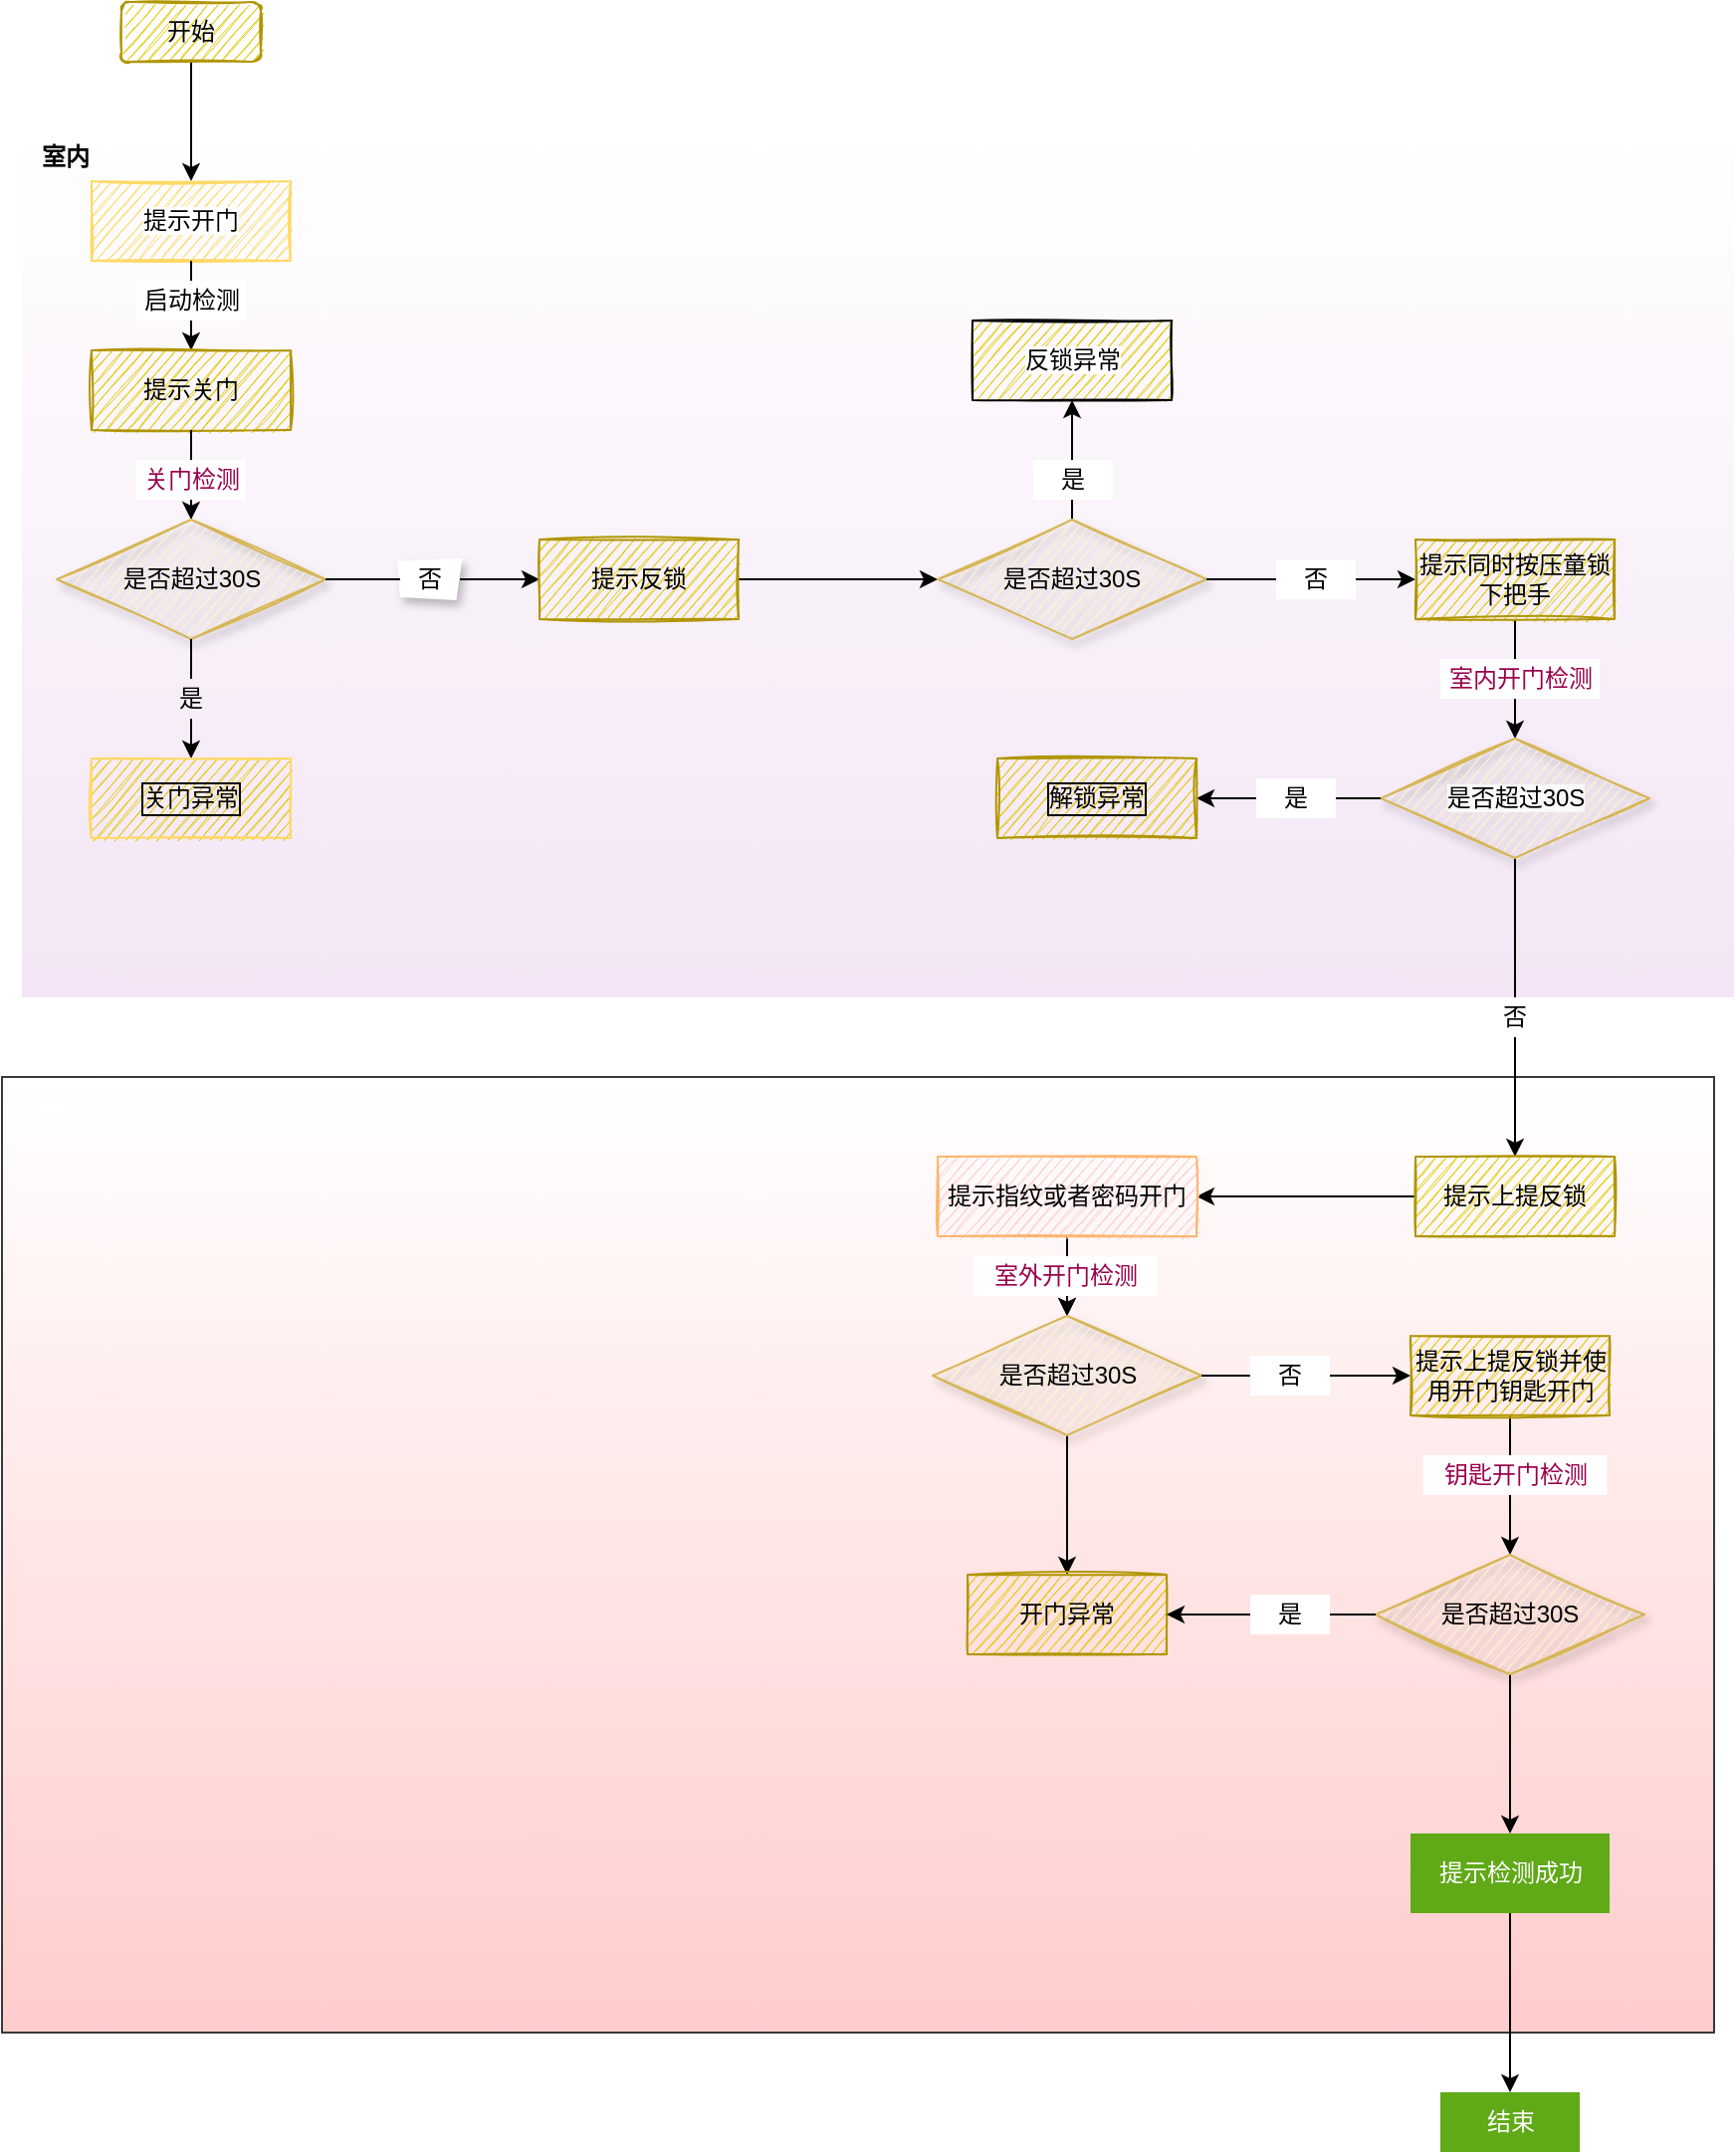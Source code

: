 <mxfile version="15.2.7" type="device"><diagram id="SzA7kzCCKj3oZ60wM0K7" name="第 1 页"><mxGraphModel dx="1422" dy="822" grid="1" gridSize="10" guides="1" tooltips="1" connect="1" arrows="1" fold="1" page="1" pageScale="1" pageWidth="827" pageHeight="1169" math="0" shadow="0"><root><mxCell id="0"/><mxCell id="1" parent="0"/><mxCell id="34aL7YZTiuChJ2Thei_y-2" value="&lt;b&gt;&lt;font color=&quot;#000000&quot;&gt;室内&lt;/font&gt;&lt;/b&gt;" style="sketch=0;points=[[0,0,0],[0.25,0,0],[0.5,0,0],[0.75,0,0],[1,0,0],[1,0.25,0],[1,0.5,0],[1,0.75,0],[1,1,0],[0.75,1,0],[0.5,1,0],[0.25,1,0],[0,1,0],[0,0.75,0],[0,0.5,0],[0,0.25,0]];absoluteArcSize=1;arcSize=2;html=1;strokeColor=none;shadow=0;dashed=0;fontSize=12;align=left;verticalAlign=top;spacing=10;spacingTop=-4;fillColor=#F3E5F5;fontColor=#9E9E9E;gradientDirection=north;gradientColor=#ffffff;" vertex="1" parent="1"><mxGeometry x="170" y="70" width="860" height="440" as="geometry"/></mxCell><mxCell id="34aL7YZTiuChJ2Thei_y-4" value="&lt;b&gt;&lt;font&gt;室外&lt;/font&gt;&lt;/b&gt;" style="sketch=0;points=[[0,0,0],[0.25,0,0],[0.5,0,0],[0.75,0,0],[1,0,0],[1,0.25,0],[1,0.5,0],[1,0.75,0],[1,1,0],[0.75,1,0],[0.5,1,0],[0.25,1,0],[0,1,0],[0,0.75,0],[0,0.5,0],[0,0.25,0]];absoluteArcSize=1;arcSize=2;html=1;strokeColor=#36393d;shadow=0;dashed=0;fontSize=12;align=left;verticalAlign=top;spacing=10;spacingTop=-4;fillColor=#ffcccc;gradientDirection=north;gradientColor=#ffffff;fontColor=#FFFFFF;" vertex="1" parent="1"><mxGeometry x="160" y="550" width="860" height="480" as="geometry"/></mxCell><mxCell id="34aL7YZTiuChJ2Thei_y-7" style="edgeStyle=orthogonalEdgeStyle;orthogonalLoop=1;jettySize=auto;html=1;exitX=0.5;exitY=1;exitDx=0;exitDy=0;" edge="1" parent="1" source="34aL7YZTiuChJ2Thei_y-5"><mxGeometry relative="1" as="geometry"><mxPoint x="255" y="100" as="targetPoint"/></mxGeometry></mxCell><mxCell id="34aL7YZTiuChJ2Thei_y-5" value="开始" style="whiteSpace=wrap;html=1;fillColor=#e3c800;strokeColor=#B09500;fontColor=#000000;sketch=1;rounded=1;" vertex="1" parent="1"><mxGeometry x="220" y="10" width="70" height="30" as="geometry"/></mxCell><mxCell id="34aL7YZTiuChJ2Thei_y-26" style="edgeStyle=orthogonalEdgeStyle;orthogonalLoop=1;jettySize=auto;html=1;exitX=0.5;exitY=1;exitDx=0;exitDy=0;entryX=0.5;entryY=0;entryDx=0;entryDy=0;startArrow=none;" edge="1" parent="1" source="34aL7YZTiuChJ2Thei_y-27" target="34aL7YZTiuChJ2Thei_y-9"><mxGeometry relative="1" as="geometry"/></mxCell><mxCell id="34aL7YZTiuChJ2Thei_y-6" value="&lt;font style=&quot;background-color: rgb(255 , 255 , 255)&quot;&gt;提示开门&lt;/font&gt;" style="whiteSpace=wrap;html=1;fillColor=#FFD966;strokeColor=#FFD966;sketch=1;shadow=0;glass=0;labelBackgroundColor=none;labelBorderColor=none;fontColor=#000000;fillStyle=auto;connectable=1;allowArrows=1;align=center;imageAspect=1;absoluteArcSize=0;portConstraintRotation=0;snapToPoint=0;fixDash=0;autosize=0;container=0;dropTarget=0;recursiveResize=1;expand=1;metaEdit=0;backgroundOutline=0;movableLabel=0;movable=1;resizable=1;resizeWidth=0;resizeHeight=0;rotatable=0;cloneable=1;deletable=1;treeFolding=0;treeMoving=0;disableMultiStroke=0;disableMultiStrokeFill=0;" vertex="1" parent="1"><mxGeometry x="205" y="100" width="100" height="40" as="geometry"><mxRectangle x="205" y="100" width="80" height="20" as="alternateBounds"/></mxGeometry></mxCell><mxCell id="34aL7YZTiuChJ2Thei_y-29" style="edgeStyle=orthogonalEdgeStyle;orthogonalLoop=1;jettySize=auto;html=1;exitX=0.5;exitY=1;exitDx=0;exitDy=0;entryX=0.5;entryY=0;entryDx=0;entryDy=0;startArrow=none;" edge="1" parent="1" source="34aL7YZTiuChJ2Thei_y-30" target="34aL7YZTiuChJ2Thei_y-10"><mxGeometry relative="1" as="geometry"/></mxCell><mxCell id="34aL7YZTiuChJ2Thei_y-9" value="提示关门" style="whiteSpace=wrap;html=1;fillColor=#e3c800;strokeColor=#B09500;sketch=1;shadow=0;glass=0;labelBackgroundColor=none;labelBorderColor=none;fontColor=#000000;" vertex="1" parent="1"><mxGeometry x="205" y="185" width="100" height="40" as="geometry"/></mxCell><mxCell id="34aL7YZTiuChJ2Thei_y-32" style="edgeStyle=orthogonalEdgeStyle;orthogonalLoop=1;jettySize=auto;html=1;exitX=0.5;exitY=1;exitDx=0;exitDy=0;entryX=0.5;entryY=0;entryDx=0;entryDy=0;startArrow=none;" edge="1" parent="1" source="34aL7YZTiuChJ2Thei_y-36" target="34aL7YZTiuChJ2Thei_y-11"><mxGeometry relative="1" as="geometry"/></mxCell><mxCell id="34aL7YZTiuChJ2Thei_y-37" style="edgeStyle=orthogonalEdgeStyle;orthogonalLoop=1;jettySize=auto;html=1;exitX=1;exitY=0.5;exitDx=0;exitDy=0;entryX=0;entryY=0.5;entryDx=0;entryDy=0;startArrow=none;" edge="1" parent="1" source="34aL7YZTiuChJ2Thei_y-38" target="34aL7YZTiuChJ2Thei_y-12"><mxGeometry relative="1" as="geometry"/></mxCell><mxCell id="34aL7YZTiuChJ2Thei_y-10" value="是否超过30S" style="rhombus;whiteSpace=wrap;html=1;shadow=1;glass=0;labelBackgroundColor=none;sketch=1;gradientDirection=north;fillColor=#fff2cc;strokeColor=#d6b656;" vertex="1" parent="1"><mxGeometry x="187.5" y="270" width="135" height="60" as="geometry"/></mxCell><mxCell id="34aL7YZTiuChJ2Thei_y-11" value="关门异常" style="whiteSpace=wrap;html=1;fillColor=#e3c800;strokeColor=#FFD966;sketch=1;shadow=0;glass=0;labelBackgroundColor=none;labelBorderColor=#000000;fontColor=#000000;" vertex="1" parent="1"><mxGeometry x="205" y="390" width="100" height="40" as="geometry"/></mxCell><mxCell id="34aL7YZTiuChJ2Thei_y-41" style="edgeStyle=orthogonalEdgeStyle;orthogonalLoop=1;jettySize=auto;html=1;exitX=1;exitY=0.5;exitDx=0;exitDy=0;entryX=0;entryY=0.5;entryDx=0;entryDy=0;" edge="1" parent="1" source="34aL7YZTiuChJ2Thei_y-12" target="34aL7YZTiuChJ2Thei_y-13"><mxGeometry relative="1" as="geometry"/></mxCell><mxCell id="34aL7YZTiuChJ2Thei_y-12" value="提示反锁" style="whiteSpace=wrap;html=1;fillColor=#e3c800;strokeColor=#B09500;sketch=1;shadow=0;glass=0;labelBackgroundColor=none;labelBorderColor=none;fontColor=#000000;" vertex="1" parent="1"><mxGeometry x="430" y="280" width="100" height="40" as="geometry"/></mxCell><mxCell id="34aL7YZTiuChJ2Thei_y-42" style="edgeStyle=orthogonalEdgeStyle;orthogonalLoop=1;jettySize=auto;html=1;exitX=0.5;exitY=0;exitDx=0;exitDy=0;entryX=0.5;entryY=1;entryDx=0;entryDy=0;" edge="1" parent="1" source="34aL7YZTiuChJ2Thei_y-13" target="34aL7YZTiuChJ2Thei_y-15"><mxGeometry relative="1" as="geometry"/></mxCell><mxCell id="34aL7YZTiuChJ2Thei_y-45" style="edgeStyle=orthogonalEdgeStyle;orthogonalLoop=1;jettySize=auto;html=1;exitX=1;exitY=0.5;exitDx=0;exitDy=0;entryX=0;entryY=0.5;entryDx=0;entryDy=0;startArrow=none;" edge="1" parent="1" source="34aL7YZTiuChJ2Thei_y-46" target="34aL7YZTiuChJ2Thei_y-14"><mxGeometry relative="1" as="geometry"/></mxCell><mxCell id="34aL7YZTiuChJ2Thei_y-13" value="&lt;span&gt;是否超过30S&lt;/span&gt;" style="rhombus;whiteSpace=wrap;html=1;shadow=1;glass=0;labelBackgroundColor=none;sketch=1;gradientDirection=north;fillColor=#fff2cc;strokeColor=#d6b656;" vertex="1" parent="1"><mxGeometry x="630" y="270" width="135" height="60" as="geometry"/></mxCell><mxCell id="34aL7YZTiuChJ2Thei_y-48" style="edgeStyle=orthogonalEdgeStyle;orthogonalLoop=1;jettySize=auto;html=1;exitX=0.5;exitY=1;exitDx=0;exitDy=0;entryX=0.5;entryY=0;entryDx=0;entryDy=0;" edge="1" parent="1" source="34aL7YZTiuChJ2Thei_y-14" target="34aL7YZTiuChJ2Thei_y-16"><mxGeometry relative="1" as="geometry"/></mxCell><mxCell id="34aL7YZTiuChJ2Thei_y-14" value="提示同时按压童锁下把手" style="whiteSpace=wrap;html=1;fillColor=#e3c800;strokeColor=#B09500;sketch=1;shadow=0;glass=0;labelBackgroundColor=none;labelBorderColor=none;fontColor=#000000;" vertex="1" parent="1"><mxGeometry x="870" y="280" width="100" height="40" as="geometry"/></mxCell><mxCell id="34aL7YZTiuChJ2Thei_y-15" value="&lt;span style=&quot;background-color: rgb(255 , 255 , 255)&quot;&gt;反锁异常&lt;/span&gt;" style="whiteSpace=wrap;html=1;fillColor=#e3c800;strokeColor=default;sketch=1;shadow=0;glass=0;labelBackgroundColor=none;labelBorderColor=none;fontColor=#000000;" vertex="1" parent="1"><mxGeometry x="647.5" y="170" width="100" height="40" as="geometry"/></mxCell><mxCell id="34aL7YZTiuChJ2Thei_y-49" style="edgeStyle=orthogonalEdgeStyle;orthogonalLoop=1;jettySize=auto;html=1;exitX=0;exitY=0.5;exitDx=0;exitDy=0;entryX=1;entryY=0.5;entryDx=0;entryDy=0;startArrow=none;" edge="1" parent="1" source="34aL7YZTiuChJ2Thei_y-50" target="34aL7YZTiuChJ2Thei_y-17"><mxGeometry relative="1" as="geometry"/></mxCell><mxCell id="34aL7YZTiuChJ2Thei_y-52" style="edgeStyle=orthogonalEdgeStyle;orthogonalLoop=1;jettySize=auto;html=1;exitX=0.5;exitY=1;exitDx=0;exitDy=0;" edge="1" parent="1" source="34aL7YZTiuChJ2Thei_y-16" target="34aL7YZTiuChJ2Thei_y-18"><mxGeometry relative="1" as="geometry"/></mxCell><mxCell id="34aL7YZTiuChJ2Thei_y-16" value="&#10;&#10;&lt;span style=&quot;color: rgb(0, 0, 0); font-family: helvetica; font-size: 12px; font-style: normal; font-weight: 400; letter-spacing: normal; text-align: center; text-indent: 0px; text-transform: none; word-spacing: 0px; background-color: rgb(248, 249, 250); display: inline; float: none;&quot;&gt;是否超过30S&lt;/span&gt;&#10;&#10;" style="rhombus;whiteSpace=wrap;html=1;shadow=1;glass=0;labelBackgroundColor=none;sketch=1;gradientDirection=north;fillColor=#fff2cc;strokeColor=#d6b656;" vertex="1" parent="1"><mxGeometry x="852.5" y="380" width="135" height="60" as="geometry"/></mxCell><mxCell id="34aL7YZTiuChJ2Thei_y-17" value="解锁异常" style="whiteSpace=wrap;html=1;fillColor=#e3c800;strokeColor=#B09500;sketch=1;shadow=0;glass=0;labelBackgroundColor=none;labelBorderColor=#000000;fontColor=#000000;" vertex="1" parent="1"><mxGeometry x="660" y="390" width="100" height="40" as="geometry"/></mxCell><mxCell id="34aL7YZTiuChJ2Thei_y-54" style="edgeStyle=orthogonalEdgeStyle;orthogonalLoop=1;jettySize=auto;html=1;exitX=0;exitY=0.5;exitDx=0;exitDy=0;entryX=1;entryY=0.5;entryDx=0;entryDy=0;" edge="1" parent="1" source="34aL7YZTiuChJ2Thei_y-18" target="34aL7YZTiuChJ2Thei_y-19"><mxGeometry relative="1" as="geometry"/></mxCell><mxCell id="34aL7YZTiuChJ2Thei_y-55" value="" style="edgeStyle=orthogonalEdgeStyle;orthogonalLoop=1;jettySize=auto;html=1;" edge="1" parent="1" source="34aL7YZTiuChJ2Thei_y-19" target="34aL7YZTiuChJ2Thei_y-21"><mxGeometry relative="1" as="geometry"/></mxCell><mxCell id="34aL7YZTiuChJ2Thei_y-56" style="edgeStyle=orthogonalEdgeStyle;orthogonalLoop=1;jettySize=auto;html=1;exitX=0.5;exitY=1;exitDx=0;exitDy=0;entryX=0.5;entryY=0;entryDx=0;entryDy=0;" edge="1" parent="1" source="34aL7YZTiuChJ2Thei_y-19" target="34aL7YZTiuChJ2Thei_y-21"><mxGeometry relative="1" as="geometry"/></mxCell><mxCell id="34aL7YZTiuChJ2Thei_y-19" value="提示指纹或者密码开门" style="whiteSpace=wrap;html=1;fillColor=#ffcccc;strokeColor=#FFB570;sketch=1;shadow=0;glass=0;labelBackgroundColor=none;labelBorderColor=none;" vertex="1" parent="1"><mxGeometry x="630" y="590" width="130" height="40" as="geometry"/></mxCell><mxCell id="34aL7YZTiuChJ2Thei_y-66" style="edgeStyle=orthogonalEdgeStyle;orthogonalLoop=1;jettySize=auto;html=1;exitX=0.5;exitY=1;exitDx=0;exitDy=0;entryX=0.5;entryY=0;entryDx=0;entryDy=0;" edge="1" parent="1" source="34aL7YZTiuChJ2Thei_y-20" target="34aL7YZTiuChJ2Thei_y-23"><mxGeometry relative="1" as="geometry"/></mxCell><mxCell id="34aL7YZTiuChJ2Thei_y-20" value="提示上提反锁并使用开门钥匙开门" style="whiteSpace=wrap;html=1;fillColor=#e3c800;strokeColor=#B09500;sketch=1;shadow=0;glass=0;labelBackgroundColor=none;labelBorderColor=none;fontColor=#000000;" vertex="1" parent="1"><mxGeometry x="867.5" y="680" width="100" height="40" as="geometry"/></mxCell><mxCell id="34aL7YZTiuChJ2Thei_y-62" style="edgeStyle=orthogonalEdgeStyle;orthogonalLoop=1;jettySize=auto;html=1;exitX=1;exitY=0.5;exitDx=0;exitDy=0;entryX=0;entryY=0.5;entryDx=0;entryDy=0;startArrow=none;" edge="1" parent="1" source="34aL7YZTiuChJ2Thei_y-63" target="34aL7YZTiuChJ2Thei_y-20"><mxGeometry relative="1" as="geometry"/></mxCell><mxCell id="34aL7YZTiuChJ2Thei_y-65" style="edgeStyle=orthogonalEdgeStyle;orthogonalLoop=1;jettySize=auto;html=1;exitX=0.5;exitY=1;exitDx=0;exitDy=0;entryX=0.5;entryY=0;entryDx=0;entryDy=0;" edge="1" parent="1" source="34aL7YZTiuChJ2Thei_y-21" target="34aL7YZTiuChJ2Thei_y-22"><mxGeometry relative="1" as="geometry"/></mxCell><mxCell id="34aL7YZTiuChJ2Thei_y-21" value="&lt;span&gt;是否超过30S&lt;/span&gt;" style="rhombus;whiteSpace=wrap;html=1;shadow=1;glass=0;labelBackgroundColor=none;sketch=1;gradientDirection=north;fillColor=#fff2cc;strokeColor=#d6b656;" vertex="1" parent="1"><mxGeometry x="627.5" y="670" width="135" height="60" as="geometry"/></mxCell><mxCell id="34aL7YZTiuChJ2Thei_y-22" value="&lt;p&gt;开门异常&lt;/p&gt;" style="whiteSpace=wrap;html=1;fillColor=#e3c800;strokeColor=#B09500;sketch=1;shadow=0;glass=0;labelBackgroundColor=none;labelBorderColor=none;fontColor=#000000;" vertex="1" parent="1"><mxGeometry x="645" y="800" width="100" height="40" as="geometry"/></mxCell><mxCell id="34aL7YZTiuChJ2Thei_y-67" style="edgeStyle=orthogonalEdgeStyle;orthogonalLoop=1;jettySize=auto;html=1;entryX=1;entryY=0.5;entryDx=0;entryDy=0;startArrow=none;" edge="1" parent="1" source="34aL7YZTiuChJ2Thei_y-68" target="34aL7YZTiuChJ2Thei_y-22"><mxGeometry relative="1" as="geometry"/></mxCell><mxCell id="34aL7YZTiuChJ2Thei_y-70" style="edgeStyle=orthogonalEdgeStyle;orthogonalLoop=1;jettySize=auto;html=1;exitX=0.5;exitY=1;exitDx=0;exitDy=0;entryX=0.5;entryY=0;entryDx=0;entryDy=0;" edge="1" parent="1" source="34aL7YZTiuChJ2Thei_y-23" target="34aL7YZTiuChJ2Thei_y-24"><mxGeometry relative="1" as="geometry"/></mxCell><mxCell id="34aL7YZTiuChJ2Thei_y-23" value="&lt;span&gt;是否超过30S&lt;/span&gt;" style="rhombus;whiteSpace=wrap;html=1;shadow=1;glass=0;labelBackgroundColor=none;sketch=1;gradientDirection=north;fillColor=#fff2cc;strokeColor=#d6b656;" vertex="1" parent="1"><mxGeometry x="850" y="790" width="135" height="60" as="geometry"/></mxCell><mxCell id="34aL7YZTiuChJ2Thei_y-71" style="edgeStyle=orthogonalEdgeStyle;orthogonalLoop=1;jettySize=auto;html=1;exitX=0.5;exitY=1;exitDx=0;exitDy=0;entryX=0.5;entryY=0;entryDx=0;entryDy=0;" edge="1" parent="1" source="34aL7YZTiuChJ2Thei_y-24" target="34aL7YZTiuChJ2Thei_y-25"><mxGeometry relative="1" as="geometry"/></mxCell><mxCell id="34aL7YZTiuChJ2Thei_y-24" value="&lt;font style=&quot;&quot;&gt;提示检测成功&lt;/font&gt;" style="whiteSpace=wrap;html=1;fillColor=#60a917;strokeColor=none;sketch=0;shadow=0;glass=0;labelBackgroundColor=#60A917;labelBorderColor=none;fontColor=#FFFFFF;" vertex="1" parent="1"><mxGeometry x="867.5" y="930" width="100" height="40" as="geometry"/></mxCell><mxCell id="34aL7YZTiuChJ2Thei_y-25" value="结束" style="whiteSpace=wrap;html=1;fillColor=#60a917;strokeColor=none;fontColor=#ffffff;sketch=0;" vertex="1" parent="1"><mxGeometry x="882.5" y="1060" width="70" height="30" as="geometry"/></mxCell><mxCell id="34aL7YZTiuChJ2Thei_y-27" value="启动检测" style="text;html=1;strokeColor=none;fillColor=default;align=center;verticalAlign=middle;whiteSpace=wrap;shadow=0;glass=0;labelBackgroundColor=none;sketch=0;" vertex="1" parent="1"><mxGeometry x="227.5" y="150" width="55" height="20" as="geometry"/></mxCell><mxCell id="34aL7YZTiuChJ2Thei_y-28" value="" style="edgeStyle=orthogonalEdgeStyle;orthogonalLoop=1;jettySize=auto;html=1;exitX=0.5;exitY=1;exitDx=0;exitDy=0;entryX=0.5;entryY=0;entryDx=0;entryDy=0;endArrow=none;" edge="1" parent="1" source="34aL7YZTiuChJ2Thei_y-6" target="34aL7YZTiuChJ2Thei_y-27"><mxGeometry relative="1" as="geometry"><mxPoint x="255" y="140" as="sourcePoint"/><mxPoint x="255" y="185" as="targetPoint"/></mxGeometry></mxCell><mxCell id="34aL7YZTiuChJ2Thei_y-30" value="关门检测" style="text;html=1;strokeColor=none;fillColor=default;align=center;verticalAlign=middle;whiteSpace=wrap;shadow=0;glass=0;labelBackgroundColor=none;sketch=0;fontColor=#99004D;" vertex="1" parent="1"><mxGeometry x="227.5" y="240" width="55" height="20" as="geometry"/></mxCell><mxCell id="34aL7YZTiuChJ2Thei_y-31" value="" style="edgeStyle=orthogonalEdgeStyle;orthogonalLoop=1;jettySize=auto;html=1;exitX=0.5;exitY=1;exitDx=0;exitDy=0;entryX=0.5;entryY=0;entryDx=0;entryDy=0;endArrow=none;" edge="1" parent="1" source="34aL7YZTiuChJ2Thei_y-9" target="34aL7YZTiuChJ2Thei_y-30"><mxGeometry relative="1" as="geometry"><mxPoint x="255" y="225" as="sourcePoint"/><mxPoint x="255" y="270" as="targetPoint"/></mxGeometry></mxCell><mxCell id="34aL7YZTiuChJ2Thei_y-38" value="否" style="text;html=1;strokeColor=none;fillColor=default;align=center;verticalAlign=middle;whiteSpace=wrap;shadow=1;glass=0;labelBackgroundColor=none;sketch=1;" vertex="1" parent="1"><mxGeometry x="360" y="290" width="30" height="20" as="geometry"/></mxCell><mxCell id="34aL7YZTiuChJ2Thei_y-39" value="" style="edgeStyle=orthogonalEdgeStyle;orthogonalLoop=1;jettySize=auto;html=1;exitX=1;exitY=0.5;exitDx=0;exitDy=0;entryX=0;entryY=0.5;entryDx=0;entryDy=0;endArrow=none;" edge="1" parent="1" source="34aL7YZTiuChJ2Thei_y-10" target="34aL7YZTiuChJ2Thei_y-38"><mxGeometry relative="1" as="geometry"><mxPoint x="322.5" y="300" as="sourcePoint"/><mxPoint x="430" y="300" as="targetPoint"/></mxGeometry></mxCell><mxCell id="34aL7YZTiuChJ2Thei_y-36" value="是" style="text;html=1;strokeColor=none;fillColor=none;align=center;verticalAlign=middle;whiteSpace=wrap;shadow=0;glass=0;labelBackgroundColor=none;sketch=0;" vertex="1" parent="1"><mxGeometry x="225" y="350" width="60" height="20" as="geometry"/></mxCell><mxCell id="34aL7YZTiuChJ2Thei_y-40" value="" style="edgeStyle=orthogonalEdgeStyle;orthogonalLoop=1;jettySize=auto;html=1;exitX=0.5;exitY=1;exitDx=0;exitDy=0;entryX=0.5;entryY=0;entryDx=0;entryDy=0;endArrow=none;" edge="1" parent="1" source="34aL7YZTiuChJ2Thei_y-10" target="34aL7YZTiuChJ2Thei_y-36"><mxGeometry relative="1" as="geometry"><mxPoint x="255" y="330" as="sourcePoint"/><mxPoint x="255" y="390" as="targetPoint"/></mxGeometry></mxCell><mxCell id="34aL7YZTiuChJ2Thei_y-44" value="是" style="text;html=1;strokeColor=none;fillColor=default;align=center;verticalAlign=middle;whiteSpace=wrap;shadow=0;glass=0;labelBackgroundColor=none;sketch=0;" vertex="1" parent="1"><mxGeometry x="678" y="240" width="40" height="20" as="geometry"/></mxCell><mxCell id="34aL7YZTiuChJ2Thei_y-46" value="否" style="text;html=1;strokeColor=none;fillColor=default;align=center;verticalAlign=middle;whiteSpace=wrap;shadow=0;glass=0;labelBackgroundColor=none;sketch=0;" vertex="1" parent="1"><mxGeometry x="800" y="290" width="40" height="20" as="geometry"/></mxCell><mxCell id="34aL7YZTiuChJ2Thei_y-47" value="" style="edgeStyle=orthogonalEdgeStyle;orthogonalLoop=1;jettySize=auto;html=1;exitX=1;exitY=0.5;exitDx=0;exitDy=0;entryX=0;entryY=0.5;entryDx=0;entryDy=0;endArrow=none;" edge="1" parent="1" source="34aL7YZTiuChJ2Thei_y-13" target="34aL7YZTiuChJ2Thei_y-46"><mxGeometry relative="1" as="geometry"><mxPoint x="765" y="300" as="sourcePoint"/><mxPoint x="870" y="300" as="targetPoint"/></mxGeometry></mxCell><mxCell id="34aL7YZTiuChJ2Thei_y-50" value="是" style="text;html=1;strokeColor=none;fillColor=default;align=center;verticalAlign=middle;whiteSpace=wrap;shadow=0;glass=0;labelBackgroundColor=none;sketch=0;" vertex="1" parent="1"><mxGeometry x="790" y="400" width="40" height="20" as="geometry"/></mxCell><mxCell id="34aL7YZTiuChJ2Thei_y-51" value="" style="edgeStyle=orthogonalEdgeStyle;orthogonalLoop=1;jettySize=auto;html=1;exitX=0;exitY=0.5;exitDx=0;exitDy=0;entryX=1;entryY=0.5;entryDx=0;entryDy=0;endArrow=none;" edge="1" parent="1" source="34aL7YZTiuChJ2Thei_y-16" target="34aL7YZTiuChJ2Thei_y-50"><mxGeometry relative="1" as="geometry"><mxPoint x="852.5" y="410" as="sourcePoint"/><mxPoint x="760" y="410" as="targetPoint"/></mxGeometry></mxCell><mxCell id="34aL7YZTiuChJ2Thei_y-53" value="否" style="text;html=1;strokeColor=none;fillColor=default;align=center;verticalAlign=middle;whiteSpace=wrap;shadow=0;glass=0;labelBackgroundColor=none;sketch=0;" vertex="1" parent="1"><mxGeometry x="900" y="510" width="40" height="20" as="geometry"/></mxCell><mxCell id="34aL7YZTiuChJ2Thei_y-59" value="室外开门检测" style="text;html=1;strokeColor=none;fillColor=default;align=center;verticalAlign=middle;whiteSpace=wrap;shadow=0;glass=0;labelBackgroundColor=none;sketch=0;fontColor=#99004D;" vertex="1" parent="1"><mxGeometry x="648" y="640" width="92.5" height="20" as="geometry"/></mxCell><mxCell id="34aL7YZTiuChJ2Thei_y-63" value="否" style="text;html=1;strokeColor=none;fillColor=default;align=center;verticalAlign=middle;whiteSpace=wrap;shadow=0;glass=0;labelBackgroundColor=none;sketch=0;" vertex="1" parent="1"><mxGeometry x="787" y="690" width="40" height="20" as="geometry"/></mxCell><mxCell id="34aL7YZTiuChJ2Thei_y-64" value="" style="edgeStyle=orthogonalEdgeStyle;orthogonalLoop=1;jettySize=auto;html=1;exitX=1;exitY=0.5;exitDx=0;exitDy=0;entryX=0;entryY=0.5;entryDx=0;entryDy=0;endArrow=none;" edge="1" parent="1" source="34aL7YZTiuChJ2Thei_y-21" target="34aL7YZTiuChJ2Thei_y-63"><mxGeometry relative="1" as="geometry"><mxPoint x="762.5" y="700" as="sourcePoint"/><mxPoint x="867.5" y="700" as="targetPoint"/></mxGeometry></mxCell><mxCell id="34aL7YZTiuChJ2Thei_y-18" value="提示上提反锁" style="whiteSpace=wrap;html=1;fillColor=#e3c800;strokeColor=#B09500;sketch=1;shadow=0;glass=0;labelBackgroundColor=none;labelBorderColor=none;fontColor=#000000;" vertex="1" parent="1"><mxGeometry x="870" y="590" width="100" height="40" as="geometry"/></mxCell><mxCell id="34aL7YZTiuChJ2Thei_y-68" value="是" style="text;html=1;strokeColor=none;fillColor=default;align=center;verticalAlign=middle;whiteSpace=wrap;shadow=0;glass=0;labelBackgroundColor=none;sketch=0;" vertex="1" parent="1"><mxGeometry x="787" y="810" width="40" height="20" as="geometry"/></mxCell><mxCell id="34aL7YZTiuChJ2Thei_y-69" value="" style="edgeStyle=orthogonalEdgeStyle;orthogonalLoop=1;jettySize=auto;html=1;entryX=1;entryY=0.5;entryDx=0;entryDy=0;endArrow=none;" edge="1" parent="1" source="34aL7YZTiuChJ2Thei_y-23" target="34aL7YZTiuChJ2Thei_y-68"><mxGeometry relative="1" as="geometry"><mxPoint x="850" y="820" as="sourcePoint"/><mxPoint x="745" y="820" as="targetPoint"/></mxGeometry></mxCell><mxCell id="34aL7YZTiuChJ2Thei_y-72" value="室内开门检测" style="text;html=1;strokeColor=none;fillColor=default;align=center;verticalAlign=middle;whiteSpace=wrap;shadow=0;glass=0;labelBackgroundColor=none;sketch=0;fontColor=#99004D;" vertex="1" parent="1"><mxGeometry x="882.5" y="340" width="80" height="20" as="geometry"/></mxCell><mxCell id="34aL7YZTiuChJ2Thei_y-76" value="钥匙开门检测" style="text;html=1;strokeColor=none;fillColor=default;align=center;verticalAlign=middle;whiteSpace=wrap;shadow=0;glass=0;labelBackgroundColor=none;sketch=0;fontColor=#99004D;" vertex="1" parent="1"><mxGeometry x="873.75" y="740" width="92.5" height="20" as="geometry"/></mxCell></root></mxGraphModel></diagram></mxfile>